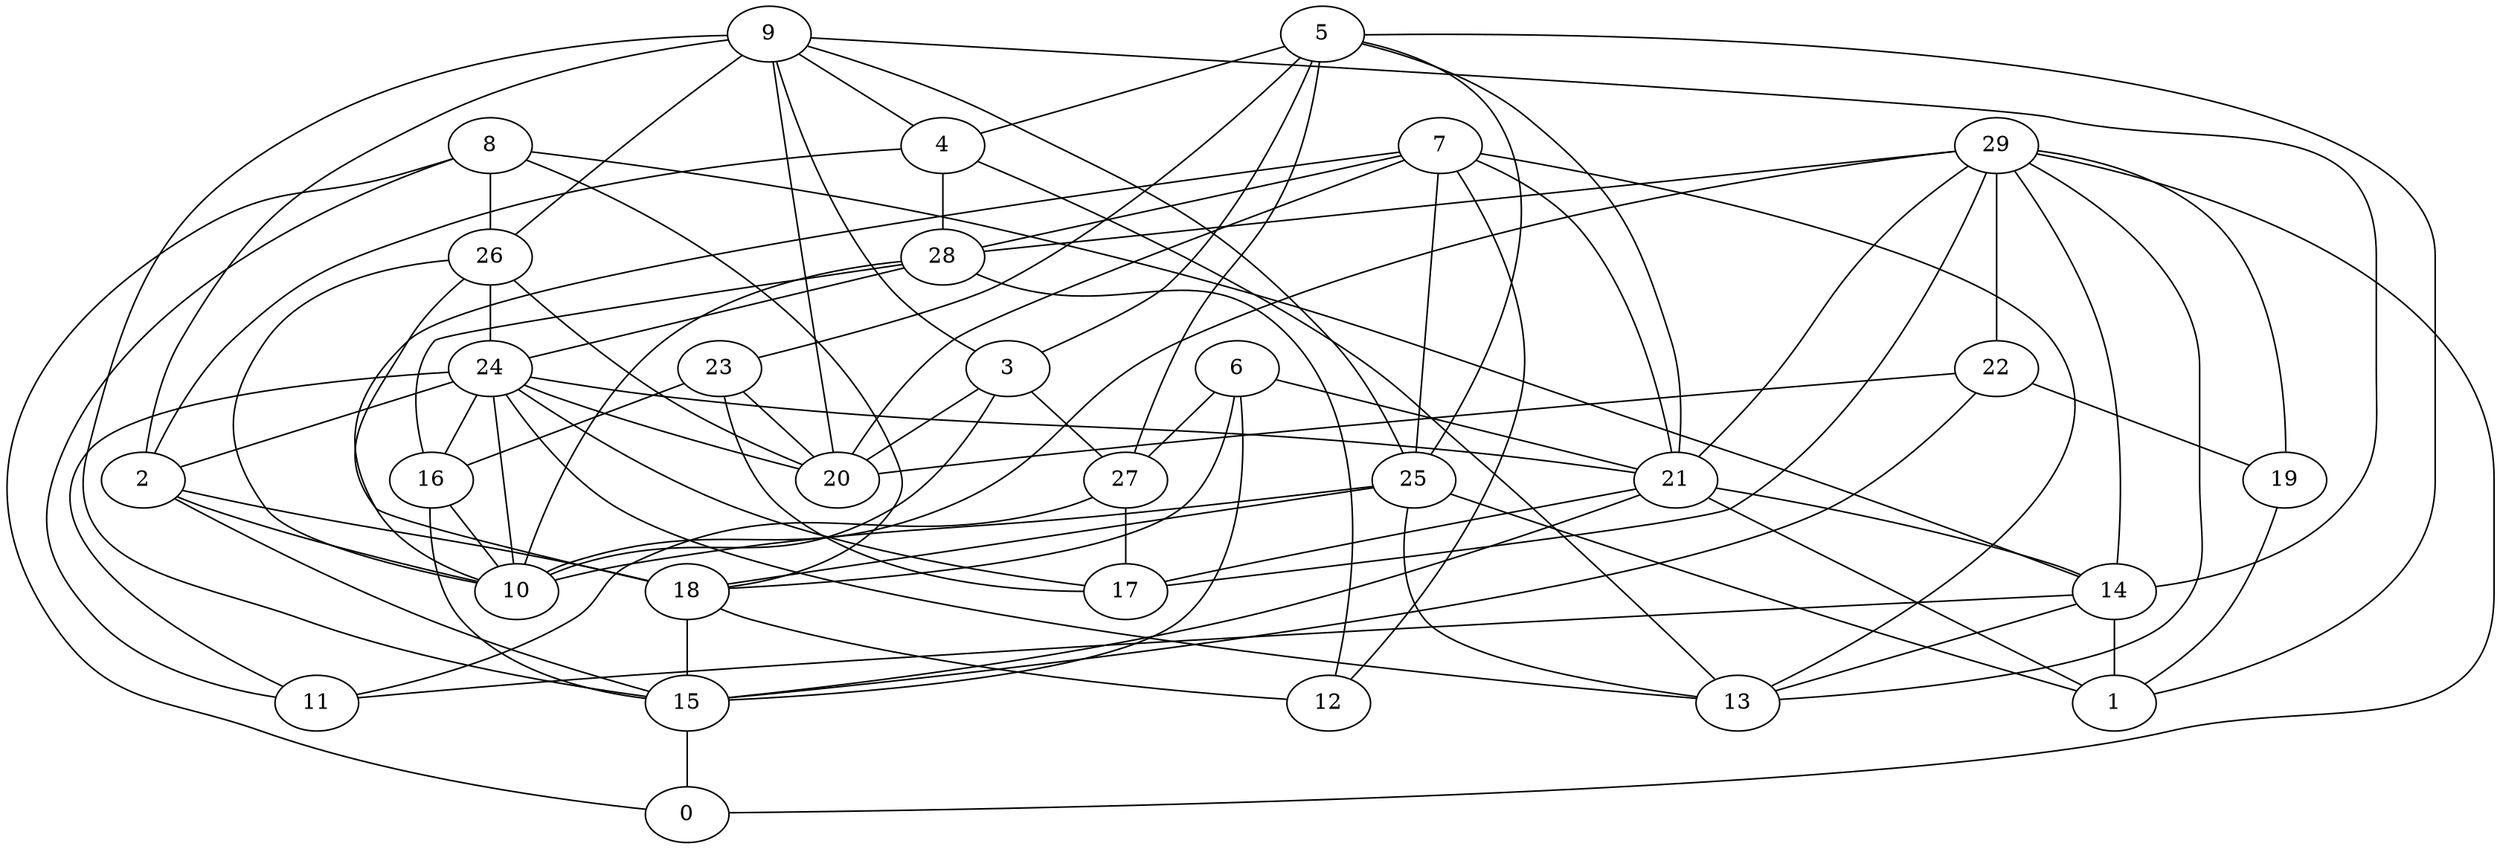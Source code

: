 digraph GG_graph {

subgraph G_graph {
edge [color = black]
"24" -> "20" [dir = none]
"24" -> "13" [dir = none]
"24" -> "17" [dir = none]
"24" -> "11" [dir = none]
"24" -> "21" [dir = none]
"22" -> "19" [dir = none]
"22" -> "15" [dir = none]
"9" -> "4" [dir = none]
"9" -> "25" [dir = none]
"9" -> "3" [dir = none]
"9" -> "15" [dir = none]
"9" -> "20" [dir = none]
"15" -> "0" [dir = none]
"29" -> "14" [dir = none]
"29" -> "21" [dir = none]
"29" -> "19" [dir = none]
"29" -> "0" [dir = none]
"29" -> "22" [dir = none]
"6" -> "21" [dir = none]
"6" -> "27" [dir = none]
"3" -> "20" [dir = none]
"3" -> "27" [dir = none]
"16" -> "15" [dir = none]
"5" -> "23" [dir = none]
"5" -> "25" [dir = none]
"5" -> "4" [dir = none]
"4" -> "2" [dir = none]
"4" -> "13" [dir = none]
"27" -> "17" [dir = none]
"27" -> "11" [dir = none]
"28" -> "10" [dir = none]
"28" -> "24" [dir = none]
"28" -> "12" [dir = none]
"28" -> "16" [dir = none]
"7" -> "12" [dir = none]
"7" -> "10" [dir = none]
"7" -> "21" [dir = none]
"7" -> "28" [dir = none]
"7" -> "25" [dir = none]
"18" -> "15" [dir = none]
"25" -> "10" [dir = none]
"25" -> "13" [dir = none]
"25" -> "1" [dir = none]
"25" -> "18" [dir = none]
"2" -> "18" [dir = none]
"2" -> "10" [dir = none]
"21" -> "1" [dir = none]
"21" -> "17" [dir = none]
"21" -> "15" [dir = none]
"21" -> "14" [dir = none]
"23" -> "16" [dir = none]
"23" -> "20" [dir = none]
"26" -> "18" [dir = none]
"26" -> "10" [dir = none]
"26" -> "24" [dir = none]
"14" -> "11" [dir = none]
"8" -> "11" [dir = none]
"8" -> "14" [dir = none]
"29" -> "10" [dir = none]
"9" -> "26" [dir = none]
"2" -> "15" [dir = none]
"26" -> "20" [dir = none]
"4" -> "28" [dir = none]
"8" -> "18" [dir = none]
"5" -> "27" [dir = none]
"29" -> "13" [dir = none]
"24" -> "2" [dir = none]
"19" -> "1" [dir = none]
"18" -> "12" [dir = none]
"5" -> "21" [dir = none]
"23" -> "17" [dir = none]
"9" -> "14" [dir = none]
"8" -> "0" [dir = none]
"5" -> "3" [dir = none]
"6" -> "18" [dir = none]
"7" -> "13" [dir = none]
"9" -> "2" [dir = none]
"14" -> "13" [dir = none]
"16" -> "10" [dir = none]
"6" -> "15" [dir = none]
"5" -> "1" [dir = none]
"24" -> "10" [dir = none]
"29" -> "28" [dir = none]
"8" -> "26" [dir = none]
"29" -> "17" [dir = none]
"22" -> "20" [dir = none]
"24" -> "16" [dir = none]
"14" -> "1" [dir = none]
"3" -> "10" [dir = none]
"7" -> "20" [dir = none]
}

}
